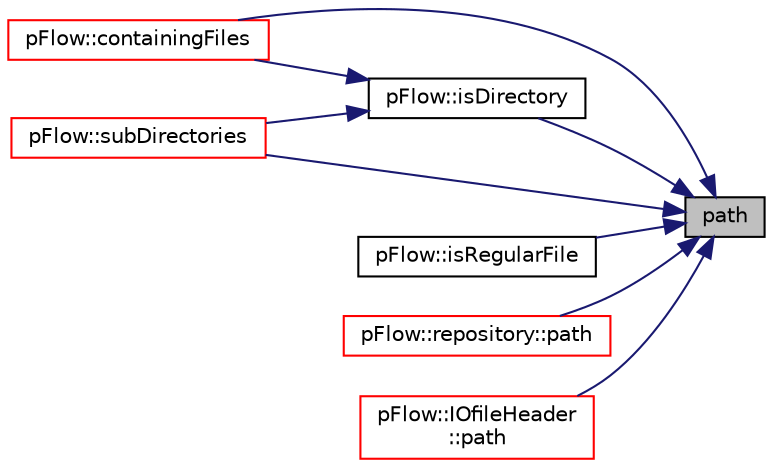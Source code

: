 digraph "path"
{
 // LATEX_PDF_SIZE
  edge [fontname="Helvetica",fontsize="10",labelfontname="Helvetica",labelfontsize="10"];
  node [fontname="Helvetica",fontsize="10",shape=record];
  rankdir="RL";
  Node1 [label="path",height=0.2,width=0.4,color="black", fillcolor="grey75", style="filled", fontcolor="black",tooltip="Const access to path."];
  Node1 -> Node2 [dir="back",color="midnightblue",fontsize="10",style="solid",fontname="Helvetica"];
  Node2 [label="pFlow::containingFiles",height=0.2,width=0.4,color="red", fillcolor="white", style="filled",URL="$namespacepFlow.html#a79c4a81c7fb0a27aabdb1b4a73c750d8",tooltip="A list of file paths that exist in the path."];
  Node1 -> Node9 [dir="back",color="midnightblue",fontsize="10",style="solid",fontname="Helvetica"];
  Node9 [label="pFlow::isDirectory",height=0.2,width=0.4,color="black", fillcolor="white", style="filled",URL="$namespacepFlow.html#a646799ea535c7800d608f750bed76a1e",tooltip="Free function to check if the path is dir path."];
  Node9 -> Node2 [dir="back",color="midnightblue",fontsize="10",style="solid",fontname="Helvetica"];
  Node9 -> Node10 [dir="back",color="midnightblue",fontsize="10",style="solid",fontname="Helvetica"];
  Node10 [label="pFlow::subDirectories",height=0.2,width=0.4,color="red", fillcolor="white", style="filled",URL="$namespacepFlow.html#ae21b012a6bc672b99ddbb629f4ecce09",tooltip="A list of sub-directories that exist in path."];
  Node1 -> Node12 [dir="back",color="midnightblue",fontsize="10",style="solid",fontname="Helvetica"];
  Node12 [label="pFlow::isRegularFile",height=0.2,width=0.4,color="black", fillcolor="white", style="filled",URL="$namespacepFlow.html#ac8a2c4dd123ea5ac20d0a98d5076e510",tooltip="free function to check if the path is regular file"];
  Node1 -> Node13 [dir="back",color="midnightblue",fontsize="10",style="solid",fontname="Helvetica"];
  Node13 [label="pFlow::repository::path",height=0.2,width=0.4,color="red", fillcolor="white", style="filled",URL="$classpFlow_1_1repository.html#ae1921a7f20c43d1438221946e607c488",tooltip=" "];
  Node1 -> Node18 [dir="back",color="midnightblue",fontsize="10",style="solid",fontname="Helvetica"];
  Node18 [label="pFlow::IOfileHeader\l::path",height=0.2,width=0.4,color="red", fillcolor="white", style="filled",URL="$classpFlow_1_1IOfileHeader.html#ae1921a7f20c43d1438221946e607c488",tooltip=" "];
  Node1 -> Node10 [dir="back",color="midnightblue",fontsize="10",style="solid",fontname="Helvetica"];
}

